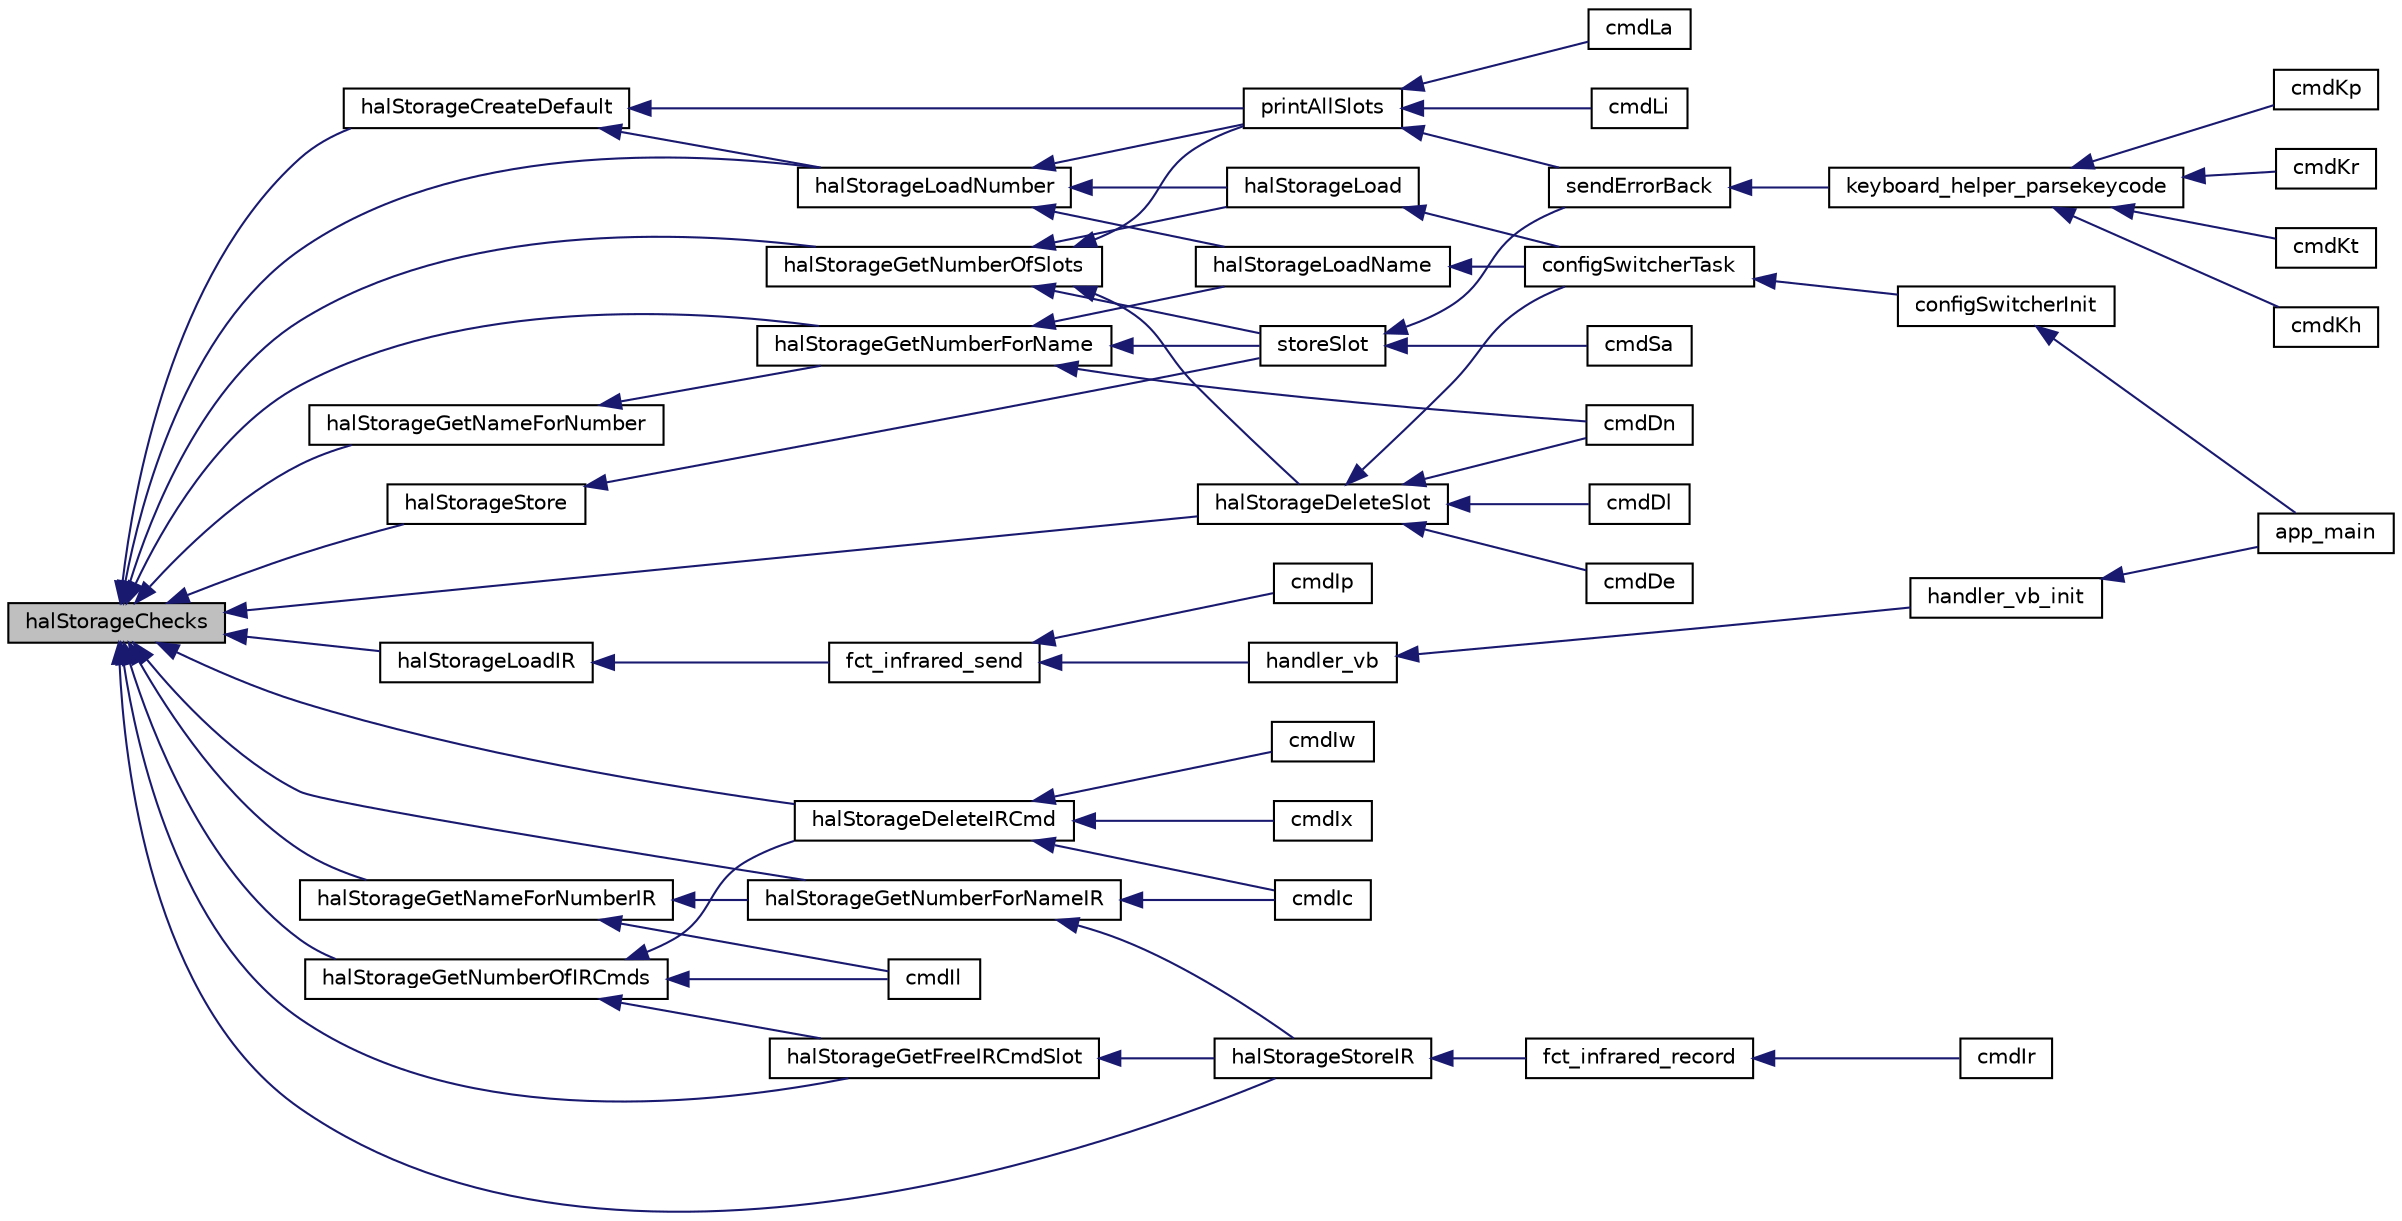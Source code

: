 digraph "halStorageChecks"
{
  edge [fontname="Helvetica",fontsize="10",labelfontname="Helvetica",labelfontsize="10"];
  node [fontname="Helvetica",fontsize="10",shape=record];
  rankdir="LR";
  Node1 [label="halStorageChecks",height=0.2,width=0.4,color="black", fillcolor="grey75", style="filled", fontcolor="black"];
  Node1 -> Node2 [dir="back",color="midnightblue",fontsize="10",style="solid",fontname="Helvetica"];
  Node2 [label="halStorageCreateDefault",height=0.2,width=0.4,color="black", fillcolor="white", style="filled",URL="$hal__storage_8h.html#aed4beb2e1bd8cd78a201fbcb49958cba",tooltip="Create a new default slot. "];
  Node2 -> Node3 [dir="back",color="midnightblue",fontsize="10",style="solid",fontname="Helvetica"];
  Node3 [label="printAllSlots",height=0.2,width=0.4,color="black", fillcolor="white", style="filled",URL="$task__commands_8c.html#ad59215648a26578c22baa7ceae099e0e",tooltip="Print the current slot configurations (general settings + VBs) "];
  Node3 -> Node4 [dir="back",color="midnightblue",fontsize="10",style="solid",fontname="Helvetica"];
  Node4 [label="cmdLa",height=0.2,width=0.4,color="black", fillcolor="white", style="filled",URL="$task__commands_8c.html#aeefecfe074b759e4cb2d947aa2c26f98"];
  Node3 -> Node5 [dir="back",color="midnightblue",fontsize="10",style="solid",fontname="Helvetica"];
  Node5 [label="cmdLi",height=0.2,width=0.4,color="black", fillcolor="white", style="filled",URL="$task__commands_8c.html#ab54ad30076339911d3ffc3a8834a1958"];
  Node3 -> Node6 [dir="back",color="midnightblue",fontsize="10",style="solid",fontname="Helvetica"];
  Node6 [label="sendErrorBack",height=0.2,width=0.4,color="black", fillcolor="white", style="filled",URL="$task__commands_8c.html#acea81ba8a182ae78feb2db6418fc1806"];
  Node6 -> Node7 [dir="back",color="midnightblue",fontsize="10",style="solid",fontname="Helvetica"];
  Node7 [label="keyboard_helper_parsekeycode",height=0.2,width=0.4,color="black", fillcolor="white", style="filled",URL="$task__commands_8c.html#a48f6d7719b9f1d99a9ead7c2aa623e22"];
  Node7 -> Node8 [dir="back",color="midnightblue",fontsize="10",style="solid",fontname="Helvetica"];
  Node8 [label="cmdKh",height=0.2,width=0.4,color="black", fillcolor="white", style="filled",URL="$task__commands_8c.html#aec535c106610969fcf7b9589f08c4d6e"];
  Node7 -> Node9 [dir="back",color="midnightblue",fontsize="10",style="solid",fontname="Helvetica"];
  Node9 [label="cmdKp",height=0.2,width=0.4,color="black", fillcolor="white", style="filled",URL="$task__commands_8c.html#a43e8a43643ac7048c95d0c6922dcdcd9"];
  Node7 -> Node10 [dir="back",color="midnightblue",fontsize="10",style="solid",fontname="Helvetica"];
  Node10 [label="cmdKr",height=0.2,width=0.4,color="black", fillcolor="white", style="filled",URL="$task__commands_8c.html#a8762283490f363d0f98506fa908a228c"];
  Node7 -> Node11 [dir="back",color="midnightblue",fontsize="10",style="solid",fontname="Helvetica"];
  Node11 [label="cmdKt",height=0.2,width=0.4,color="black", fillcolor="white", style="filled",URL="$task__commands_8c.html#ab90e3fb0ef55d084b15aae27f76ab0d9"];
  Node2 -> Node12 [dir="back",color="midnightblue",fontsize="10",style="solid",fontname="Helvetica"];
  Node12 [label="halStorageLoadNumber",height=0.2,width=0.4,color="black", fillcolor="white", style="filled",URL="$hal__storage_8h.html#a670ba7fad19e9a70672d73897785712f",tooltip="Load a slot by a slot number (starting with 0) "];
  Node12 -> Node3 [dir="back",color="midnightblue",fontsize="10",style="solid",fontname="Helvetica"];
  Node12 -> Node13 [dir="back",color="midnightblue",fontsize="10",style="solid",fontname="Helvetica"];
  Node13 [label="halStorageLoad",height=0.2,width=0.4,color="black", fillcolor="white", style="filled",URL="$hal__storage_8h.html#afffed2d32aac2287e95d943dd588db6c",tooltip="Load a slot by an action. "];
  Node13 -> Node14 [dir="back",color="midnightblue",fontsize="10",style="solid",fontname="Helvetica"];
  Node14 [label="configSwitcherTask",height=0.2,width=0.4,color="black", fillcolor="white", style="filled",URL="$config__switcher_8c.html#af5af5079d1982d42e165039e6de7e40a",tooltip="TASK - Config switcher task, internal config reloading. "];
  Node14 -> Node15 [dir="back",color="midnightblue",fontsize="10",style="solid",fontname="Helvetica"];
  Node15 [label="configSwitcherInit",height=0.2,width=0.4,color="black", fillcolor="white", style="filled",URL="$config__switcher_8h.html#aafed047c8d04b814a85239e031cbad7b",tooltip="Initializing the config switching functionality. "];
  Node15 -> Node16 [dir="back",color="midnightblue",fontsize="10",style="solid",fontname="Helvetica"];
  Node16 [label="app_main",height=0.2,width=0.4,color="black", fillcolor="white", style="filled",URL="$flipmouse__fabi__esp32__kbdmouse__main_8c.html#abce06be17fc37d675118a678a8100a36",tooltip="Main task, created by esp-idf. "];
  Node12 -> Node17 [dir="back",color="midnightblue",fontsize="10",style="solid",fontname="Helvetica"];
  Node17 [label="halStorageLoadName",height=0.2,width=0.4,color="black", fillcolor="white", style="filled",URL="$hal__storage_8h.html#a57cdf5734cdbad3dbb5f18f71dd27501",tooltip="Load a slot by a slot name. "];
  Node17 -> Node14 [dir="back",color="midnightblue",fontsize="10",style="solid",fontname="Helvetica"];
  Node1 -> Node18 [dir="back",color="midnightblue",fontsize="10",style="solid",fontname="Helvetica"];
  Node18 [label="halStorageDeleteIRCmd",height=0.2,width=0.4,color="black", fillcolor="white", style="filled",URL="$hal__storage_8h.html#af72e1013ef1cbe280ce5317e4f8e896c",tooltip="Delete one or all IR commands. "];
  Node18 -> Node19 [dir="back",color="midnightblue",fontsize="10",style="solid",fontname="Helvetica"];
  Node19 [label="cmdIc",height=0.2,width=0.4,color="black", fillcolor="white", style="filled",URL="$task__commands_8c.html#a1db6c92c2f6719e2f2a903264c1243fb"];
  Node18 -> Node20 [dir="back",color="midnightblue",fontsize="10",style="solid",fontname="Helvetica"];
  Node20 [label="cmdIw",height=0.2,width=0.4,color="black", fillcolor="white", style="filled",URL="$task__commands_8c.html#a10b36ddce6fe6773cfcc5af7ac244789"];
  Node18 -> Node21 [dir="back",color="midnightblue",fontsize="10",style="solid",fontname="Helvetica"];
  Node21 [label="cmdIx",height=0.2,width=0.4,color="black", fillcolor="white", style="filled",URL="$task__commands_8c.html#a036bffacb3ed98e93e97219423316d19"];
  Node1 -> Node22 [dir="back",color="midnightblue",fontsize="10",style="solid",fontname="Helvetica"];
  Node22 [label="halStorageDeleteSlot",height=0.2,width=0.4,color="black", fillcolor="white", style="filled",URL="$hal__storage_8h.html#a8abf9a5b8727dc8d7cbe76ba0e2dcb6b",tooltip="Delete one or all slots. "];
  Node22 -> Node14 [dir="back",color="midnightblue",fontsize="10",style="solid",fontname="Helvetica"];
  Node22 -> Node23 [dir="back",color="midnightblue",fontsize="10",style="solid",fontname="Helvetica"];
  Node23 [label="cmdDe",height=0.2,width=0.4,color="black", fillcolor="white", style="filled",URL="$task__commands_8c.html#a0d9cf254674af930139a09407bec9b43"];
  Node22 -> Node24 [dir="back",color="midnightblue",fontsize="10",style="solid",fontname="Helvetica"];
  Node24 [label="cmdDl",height=0.2,width=0.4,color="black", fillcolor="white", style="filled",URL="$task__commands_8c.html#afbad6064c581c3d233152a3c9db07fbb"];
  Node22 -> Node25 [dir="back",color="midnightblue",fontsize="10",style="solid",fontname="Helvetica"];
  Node25 [label="cmdDn",height=0.2,width=0.4,color="black", fillcolor="white", style="filled",URL="$task__commands_8c.html#ac030838bfc9da5b3dc3b3357b0606485"];
  Node1 -> Node26 [dir="back",color="midnightblue",fontsize="10",style="solid",fontname="Helvetica"];
  Node26 [label="halStorageGetFreeIRCmdSlot",height=0.2,width=0.4,color="black", fillcolor="white", style="filled",URL="$hal__storage_8c.html#ae5e6fcc8c1bdff7f78009830bc78f260",tooltip="Get the number of first available slot for an IR command. "];
  Node26 -> Node27 [dir="back",color="midnightblue",fontsize="10",style="solid",fontname="Helvetica"];
  Node27 [label="halStorageStoreIR",height=0.2,width=0.4,color="black", fillcolor="white", style="filled",URL="$hal__storage_8h.html#ace0ac79b0e2b273d97e5b806de9eb493",tooltip="Store an infrared command to storage. "];
  Node27 -> Node28 [dir="back",color="midnightblue",fontsize="10",style="solid",fontname="Helvetica"];
  Node28 [label="fct_infrared_record",height=0.2,width=0.4,color="black", fillcolor="white", style="filled",URL="$fct__infrared_8h.html#ae5a80358b704f40a25177af616be7c9b",tooltip="FUNCTION - Trigger an IR command recording. "];
  Node28 -> Node29 [dir="back",color="midnightblue",fontsize="10",style="solid",fontname="Helvetica"];
  Node29 [label="cmdIr",height=0.2,width=0.4,color="black", fillcolor="white", style="filled",URL="$task__commands_8c.html#a3772e6f0e110a542c61c89956753d6d2"];
  Node1 -> Node30 [dir="back",color="midnightblue",fontsize="10",style="solid",fontname="Helvetica"];
  Node30 [label="halStorageGetNameForNumber",height=0.2,width=0.4,color="black", fillcolor="white", style="filled",URL="$hal__storage_8h.html#a2046481d14910cc6a5b0086a796f293b",tooltip="Get the name of a slot number. "];
  Node30 -> Node31 [dir="back",color="midnightblue",fontsize="10",style="solid",fontname="Helvetica"];
  Node31 [label="halStorageGetNumberForName",height=0.2,width=0.4,color="black", fillcolor="white", style="filled",URL="$hal__storage_8h.html#aae19bcf97360ccd7af4ddf906ff85141",tooltip="Get the number of a slotname. "];
  Node31 -> Node25 [dir="back",color="midnightblue",fontsize="10",style="solid",fontname="Helvetica"];
  Node31 -> Node32 [dir="back",color="midnightblue",fontsize="10",style="solid",fontname="Helvetica"];
  Node32 [label="storeSlot",height=0.2,width=0.4,color="black", fillcolor="white", style="filled",URL="$task__commands_8c.html#a78b669ea961463eb05d2016e0b41ff86",tooltip="Save current config to flash. "];
  Node32 -> Node33 [dir="back",color="midnightblue",fontsize="10",style="solid",fontname="Helvetica"];
  Node33 [label="cmdSa",height=0.2,width=0.4,color="black", fillcolor="white", style="filled",URL="$task__commands_8c.html#ab06b29638d917a9356bda072e158449e"];
  Node32 -> Node6 [dir="back",color="midnightblue",fontsize="10",style="solid",fontname="Helvetica"];
  Node31 -> Node17 [dir="back",color="midnightblue",fontsize="10",style="solid",fontname="Helvetica"];
  Node1 -> Node34 [dir="back",color="midnightblue",fontsize="10",style="solid",fontname="Helvetica"];
  Node34 [label="halStorageGetNameForNumberIR",height=0.2,width=0.4,color="black", fillcolor="white", style="filled",URL="$hal__storage_8h.html#a53912e9159b29e5fc974a127dbf0982f",tooltip="Get the name of an infrared command stored at the given slot number. "];
  Node34 -> Node35 [dir="back",color="midnightblue",fontsize="10",style="solid",fontname="Helvetica"];
  Node35 [label="cmdIl",height=0.2,width=0.4,color="black", fillcolor="white", style="filled",URL="$task__commands_8c.html#a1fb6206a7527fe4fd1ec9e4a2a86ee38"];
  Node34 -> Node36 [dir="back",color="midnightblue",fontsize="10",style="solid",fontname="Helvetica"];
  Node36 [label="halStorageGetNumberForNameIR",height=0.2,width=0.4,color="black", fillcolor="white", style="filled",URL="$hal__storage_8h.html#a531bc39bc2808762298d14b79ac453cd",tooltip="Get the number of an IR command. "];
  Node36 -> Node19 [dir="back",color="midnightblue",fontsize="10",style="solid",fontname="Helvetica"];
  Node36 -> Node27 [dir="back",color="midnightblue",fontsize="10",style="solid",fontname="Helvetica"];
  Node1 -> Node31 [dir="back",color="midnightblue",fontsize="10",style="solid",fontname="Helvetica"];
  Node1 -> Node36 [dir="back",color="midnightblue",fontsize="10",style="solid",fontname="Helvetica"];
  Node1 -> Node37 [dir="back",color="midnightblue",fontsize="10",style="solid",fontname="Helvetica"];
  Node37 [label="halStorageGetNumberOfIRCmds",height=0.2,width=0.4,color="black", fillcolor="white", style="filled",URL="$hal__storage_8h.html#a1495c793604980c76b334f6a6d553c3c",tooltip="Get the number of stored IR commands. "];
  Node37 -> Node35 [dir="back",color="midnightblue",fontsize="10",style="solid",fontname="Helvetica"];
  Node37 -> Node18 [dir="back",color="midnightblue",fontsize="10",style="solid",fontname="Helvetica"];
  Node37 -> Node26 [dir="back",color="midnightblue",fontsize="10",style="solid",fontname="Helvetica"];
  Node1 -> Node38 [dir="back",color="midnightblue",fontsize="10",style="solid",fontname="Helvetica"];
  Node38 [label="halStorageGetNumberOfSlots",height=0.2,width=0.4,color="black", fillcolor="white", style="filled",URL="$hal__storage_8h.html#a7e0a934f829b47e2445189dd95e962d6",tooltip="Get the number of stored slots. "];
  Node38 -> Node3 [dir="back",color="midnightblue",fontsize="10",style="solid",fontname="Helvetica"];
  Node38 -> Node32 [dir="back",color="midnightblue",fontsize="10",style="solid",fontname="Helvetica"];
  Node38 -> Node13 [dir="back",color="midnightblue",fontsize="10",style="solid",fontname="Helvetica"];
  Node38 -> Node22 [dir="back",color="midnightblue",fontsize="10",style="solid",fontname="Helvetica"];
  Node1 -> Node39 [dir="back",color="midnightblue",fontsize="10",style="solid",fontname="Helvetica"];
  Node39 [label="halStorageLoadIR",height=0.2,width=0.4,color="black", fillcolor="white", style="filled",URL="$hal__storage_8h.html#aa728fac6a17066ecb910c19338ae5288",tooltip="Load an IR command by name. "];
  Node39 -> Node40 [dir="back",color="midnightblue",fontsize="10",style="solid",fontname="Helvetica"];
  Node40 [label="fct_infrared_send",height=0.2,width=0.4,color="black", fillcolor="white", style="filled",URL="$fct__infrared_8h.html#a18c2e233aa3a793f43ccb3f67fe90122",tooltip="FUNCTION - Infrared command sending. "];
  Node40 -> Node41 [dir="back",color="midnightblue",fontsize="10",style="solid",fontname="Helvetica"];
  Node41 [label="cmdIp",height=0.2,width=0.4,color="black", fillcolor="white", style="filled",URL="$task__commands_8c.html#a99816ffcf00174a5f57870b07622dadb"];
  Node40 -> Node42 [dir="back",color="midnightblue",fontsize="10",style="solid",fontname="Helvetica"];
  Node42 [label="handler_vb",height=0.2,width=0.4,color="black", fillcolor="white", style="filled",URL="$handler__vb_8c.html#a60c71b4a6cc8a9a3e9e8a3c8e36cffa0",tooltip="VB event handler, triggering VB general actions. "];
  Node42 -> Node43 [dir="back",color="midnightblue",fontsize="10",style="solid",fontname="Helvetica"];
  Node43 [label="handler_vb_init",height=0.2,width=0.4,color="black", fillcolor="white", style="filled",URL="$handler__vb_8h.html#ac54a8826a70d3aaf5c284bab02b93444",tooltip="Init for the VB handler. "];
  Node43 -> Node16 [dir="back",color="midnightblue",fontsize="10",style="solid",fontname="Helvetica"];
  Node1 -> Node12 [dir="back",color="midnightblue",fontsize="10",style="solid",fontname="Helvetica"];
  Node1 -> Node44 [dir="back",color="midnightblue",fontsize="10",style="solid",fontname="Helvetica"];
  Node44 [label="halStorageStore",height=0.2,width=0.4,color="black", fillcolor="white", style="filled",URL="$hal__storage_8h.html#a16be2ae040ef4db3b7fb11b46d07c7a1",tooltip="Store a slot. "];
  Node44 -> Node32 [dir="back",color="midnightblue",fontsize="10",style="solid",fontname="Helvetica"];
  Node1 -> Node27 [dir="back",color="midnightblue",fontsize="10",style="solid",fontname="Helvetica"];
}
